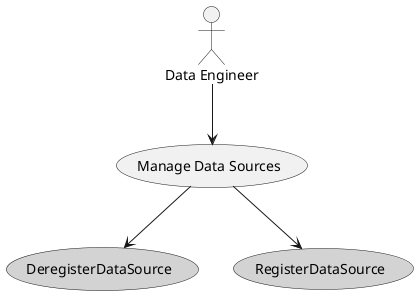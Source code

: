 @startuml


usecase "Manage Data Sources" as ManageDataSources

Actor "Data Engineer" as DataEngineer

DataEngineer --> ManageDataSources



usecase "DeregisterDataSource" as DeregisterDataSource #lightgrey

ManageDataSources --> DeregisterDataSource

usecase "RegisterDataSource" as RegisterDataSource #lightgrey

ManageDataSources --> RegisterDataSource

@enduml
